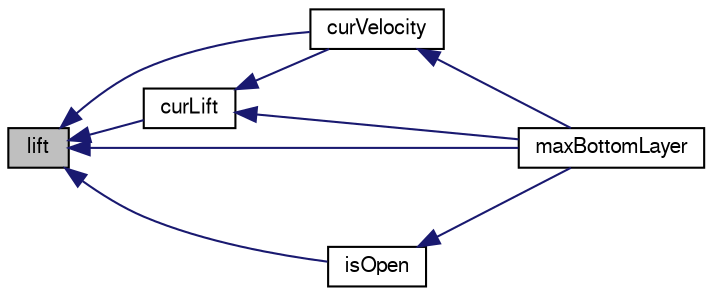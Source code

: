 digraph "lift"
{
  bgcolor="transparent";
  edge [fontname="FreeSans",fontsize="10",labelfontname="FreeSans",labelfontsize="10"];
  node [fontname="FreeSans",fontsize="10",shape=record];
  rankdir="LR";
  Node184 [label="lift",height=0.2,width=0.4,color="black", fillcolor="grey75", style="filled", fontcolor="black"];
  Node184 -> Node185 [dir="back",color="midnightblue",fontsize="10",style="solid",fontname="FreeSans"];
  Node185 [label="curLift",height=0.2,width=0.4,color="black",URL="$a21826.html#a7139238b07334e8eee7c1148602182e6",tooltip="Return current lift. "];
  Node185 -> Node186 [dir="back",color="midnightblue",fontsize="10",style="solid",fontname="FreeSans"];
  Node186 [label="curVelocity",height=0.2,width=0.4,color="black",URL="$a21826.html#ab102fa397f53e58b09d93a2aebdac96b",tooltip="Return valve velocity for current time-step. "];
  Node186 -> Node187 [dir="back",color="midnightblue",fontsize="10",style="solid",fontname="FreeSans"];
  Node187 [label="maxBottomLayer",height=0.2,width=0.4,color="black",URL="$a21826.html#a396acc1ee38631c6946e55a64fcbec0d"];
  Node185 -> Node187 [dir="back",color="midnightblue",fontsize="10",style="solid",fontname="FreeSans"];
  Node184 -> Node186 [dir="back",color="midnightblue",fontsize="10",style="solid",fontname="FreeSans"];
  Node184 -> Node188 [dir="back",color="midnightblue",fontsize="10",style="solid",fontname="FreeSans"];
  Node188 [label="isOpen",height=0.2,width=0.4,color="black",URL="$a21826.html#a002ed331862370f434b7befe331b5a0b",tooltip="Is the valve open? "];
  Node188 -> Node187 [dir="back",color="midnightblue",fontsize="10",style="solid",fontname="FreeSans"];
  Node184 -> Node187 [dir="back",color="midnightblue",fontsize="10",style="solid",fontname="FreeSans"];
}
